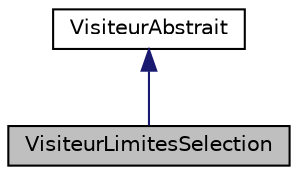 digraph "VisiteurLimitesSelection"
{
  edge [fontname="Helvetica",fontsize="10",labelfontname="Helvetica",labelfontsize="10"];
  node [fontname="Helvetica",fontsize="10",shape=record];
  Node1 [label="VisiteurLimitesSelection",height=0.2,width=0.4,color="black", fillcolor="grey75", style="filled", fontcolor="black"];
  Node2 -> Node1 [dir="back",color="midnightblue",fontsize="10",style="solid",fontname="Helvetica"];
  Node2 [label="VisiteurAbstrait",height=0.2,width=0.4,color="black", fillcolor="white", style="filled",URL="$df/d41/class_visiteur_abstrait.html",tooltip="Interface du patron Visiteur. "];
}
